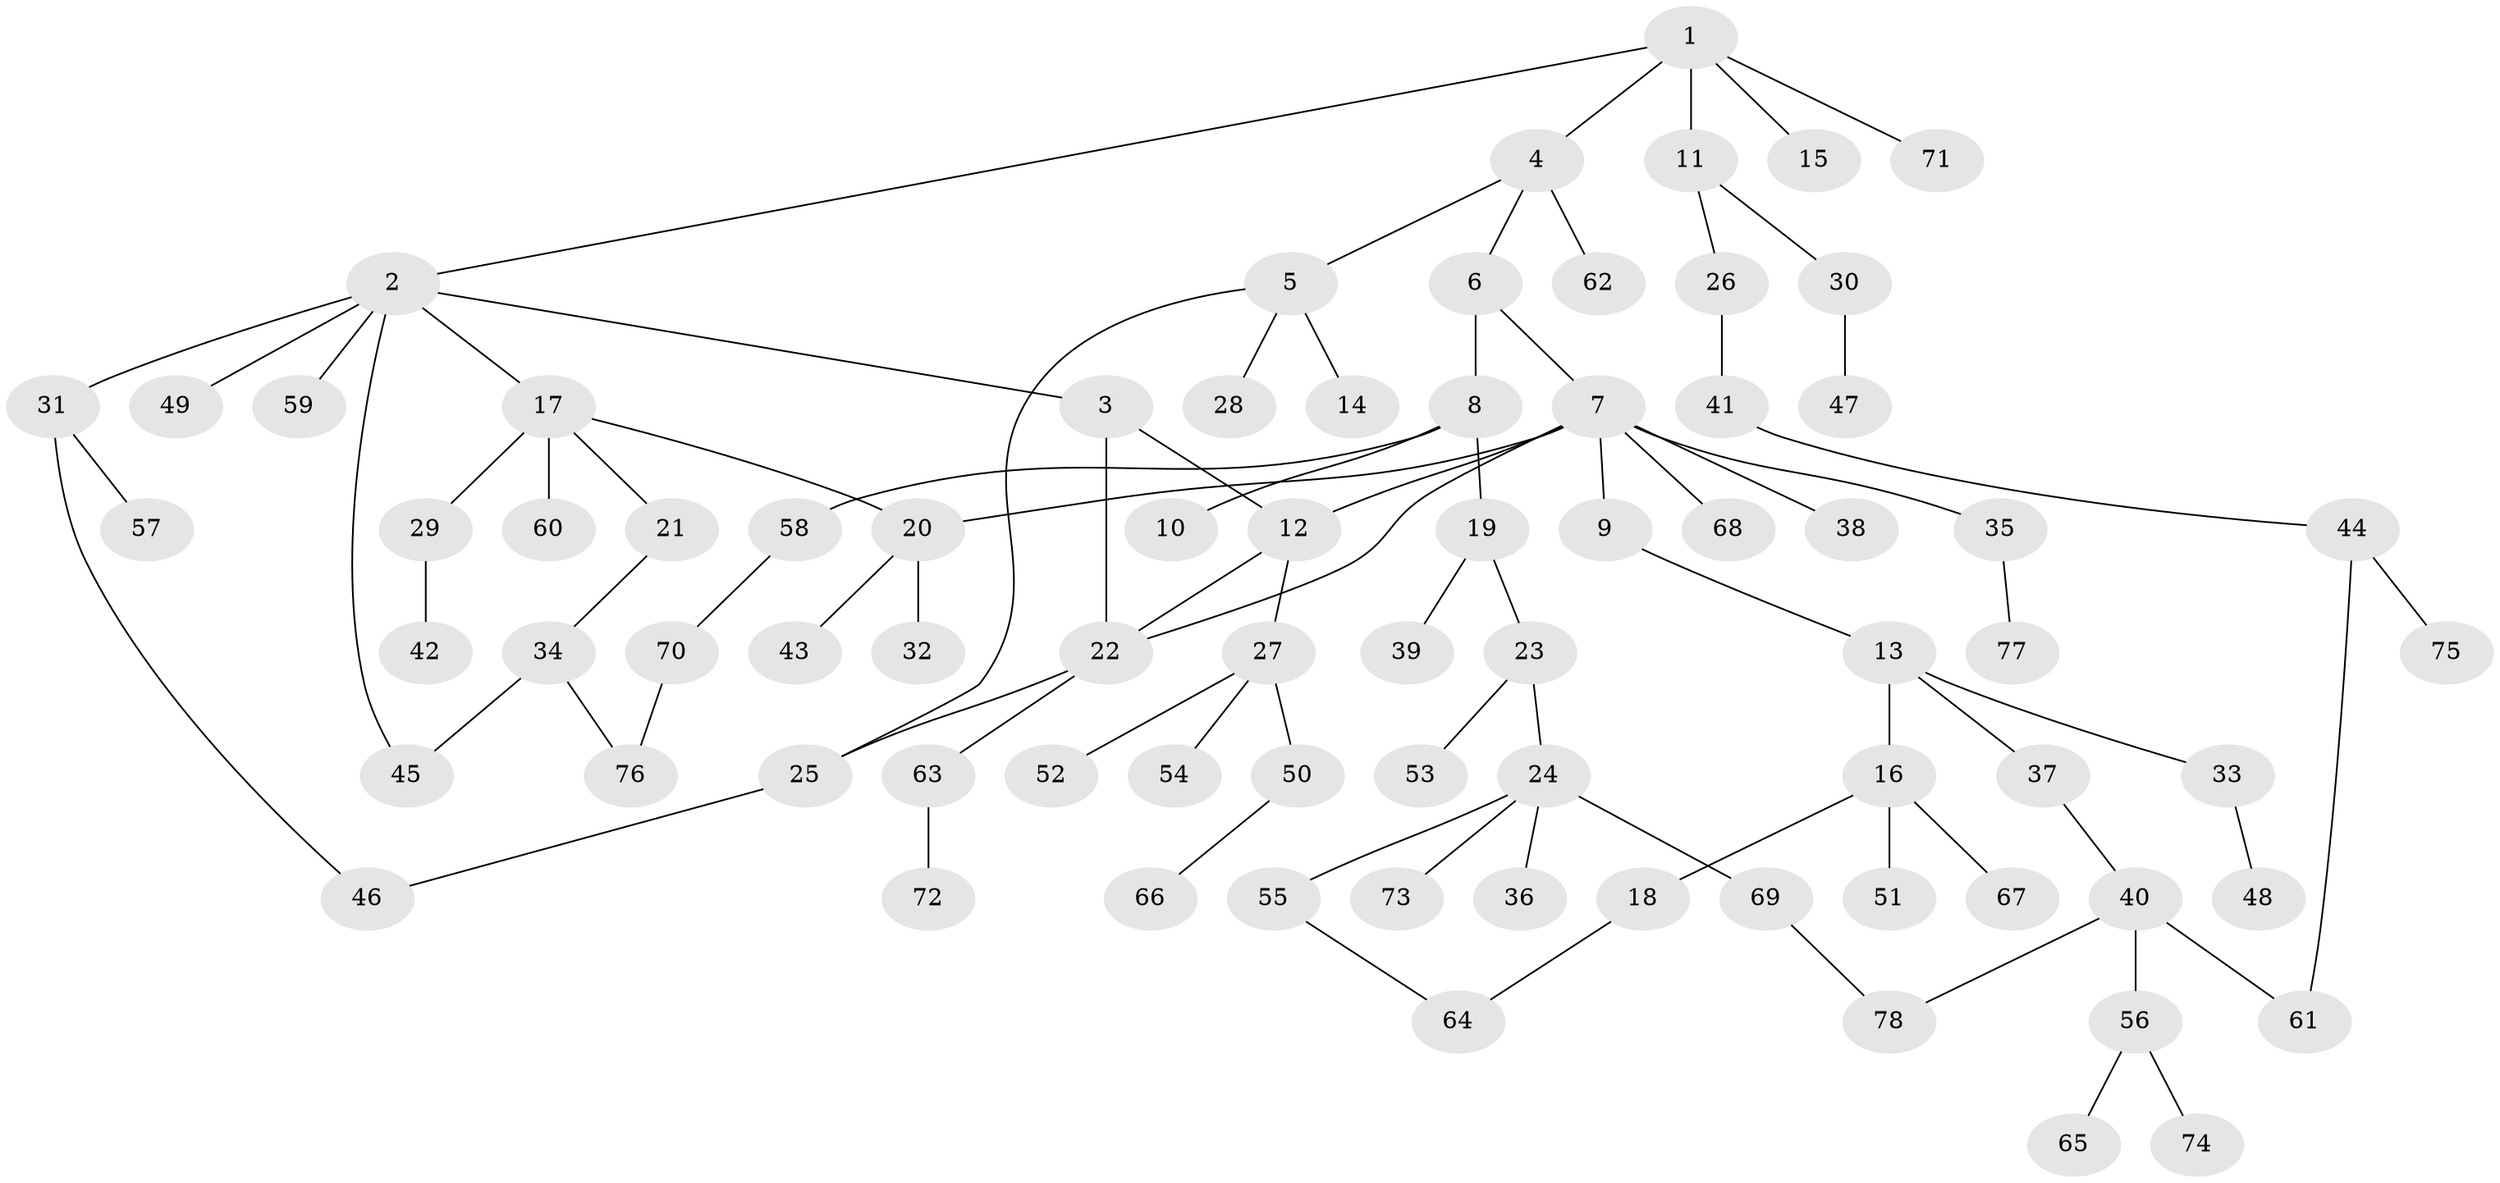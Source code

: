 // Generated by graph-tools (version 1.1) at 2025/25/03/09/25 03:25:28]
// undirected, 78 vertices, 88 edges
graph export_dot {
graph [start="1"]
  node [color=gray90,style=filled];
  1;
  2;
  3;
  4;
  5;
  6;
  7;
  8;
  9;
  10;
  11;
  12;
  13;
  14;
  15;
  16;
  17;
  18;
  19;
  20;
  21;
  22;
  23;
  24;
  25;
  26;
  27;
  28;
  29;
  30;
  31;
  32;
  33;
  34;
  35;
  36;
  37;
  38;
  39;
  40;
  41;
  42;
  43;
  44;
  45;
  46;
  47;
  48;
  49;
  50;
  51;
  52;
  53;
  54;
  55;
  56;
  57;
  58;
  59;
  60;
  61;
  62;
  63;
  64;
  65;
  66;
  67;
  68;
  69;
  70;
  71;
  72;
  73;
  74;
  75;
  76;
  77;
  78;
  1 -- 2;
  1 -- 4;
  1 -- 11;
  1 -- 15;
  1 -- 71;
  2 -- 3;
  2 -- 17;
  2 -- 31;
  2 -- 49;
  2 -- 59;
  2 -- 45;
  3 -- 12;
  3 -- 22;
  4 -- 5;
  4 -- 6;
  4 -- 62;
  5 -- 14;
  5 -- 25;
  5 -- 28;
  6 -- 7;
  6 -- 8;
  7 -- 9;
  7 -- 12;
  7 -- 22;
  7 -- 35;
  7 -- 38;
  7 -- 68;
  7 -- 20;
  8 -- 10;
  8 -- 19;
  8 -- 58;
  9 -- 13;
  11 -- 26;
  11 -- 30;
  12 -- 27;
  12 -- 22;
  13 -- 16;
  13 -- 33;
  13 -- 37;
  16 -- 18;
  16 -- 51;
  16 -- 67;
  17 -- 20;
  17 -- 21;
  17 -- 29;
  17 -- 60;
  18 -- 64;
  19 -- 23;
  19 -- 39;
  20 -- 32;
  20 -- 43;
  21 -- 34;
  22 -- 63;
  22 -- 25;
  23 -- 24;
  23 -- 53;
  24 -- 36;
  24 -- 55;
  24 -- 69;
  24 -- 73;
  25 -- 46;
  26 -- 41;
  27 -- 50;
  27 -- 52;
  27 -- 54;
  29 -- 42;
  30 -- 47;
  31 -- 46;
  31 -- 57;
  33 -- 48;
  34 -- 45;
  34 -- 76;
  35 -- 77;
  37 -- 40;
  40 -- 56;
  40 -- 78;
  40 -- 61;
  41 -- 44;
  44 -- 61;
  44 -- 75;
  50 -- 66;
  55 -- 64;
  56 -- 65;
  56 -- 74;
  58 -- 70;
  63 -- 72;
  69 -- 78;
  70 -- 76;
}
